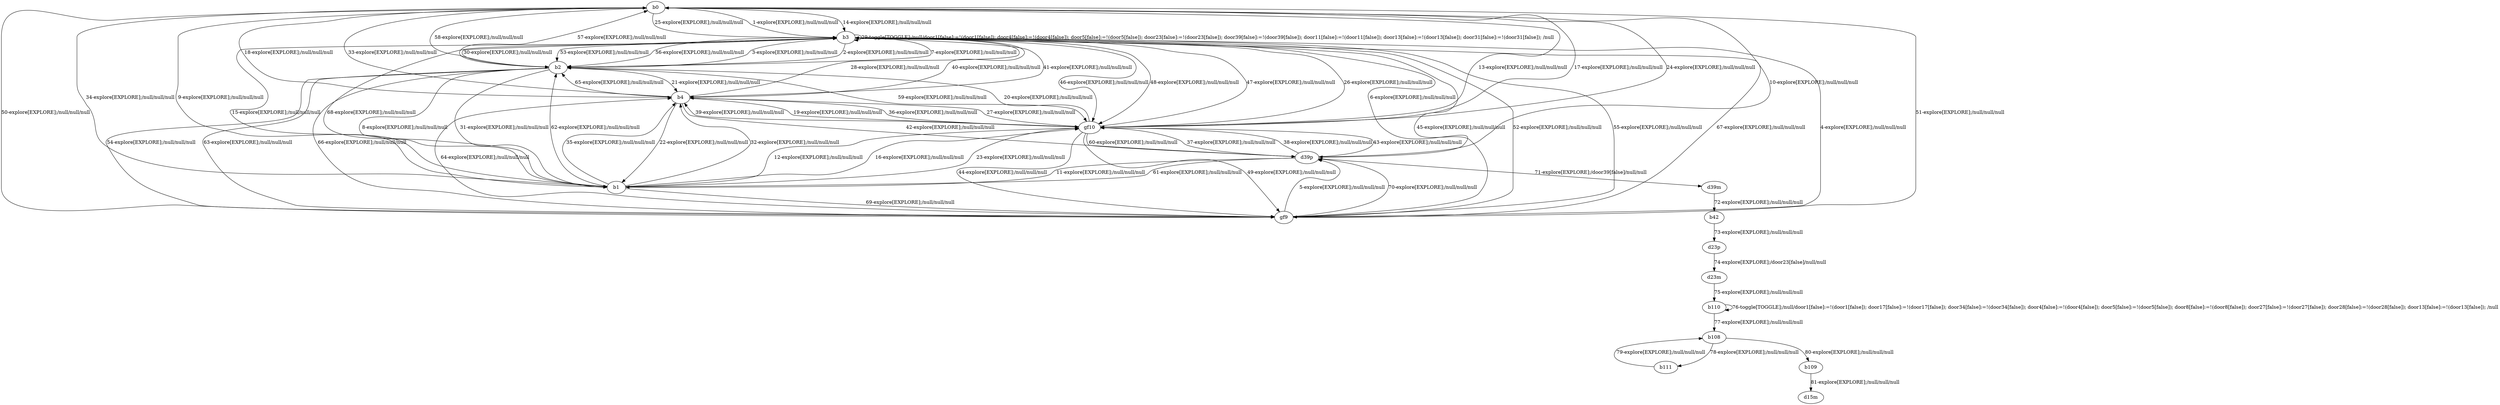 # Total number of goals covered by this test: 2
# b110 --> b110
# b110 --> b108

digraph g {
"b0" -> "b3" [label = "1-explore[EXPLORE];/null/null/null"];
"b3" -> "b2" [label = "2-explore[EXPLORE];/null/null/null"];
"b2" -> "b3" [label = "3-explore[EXPLORE];/null/null/null"];
"b3" -> "gf9" [label = "4-explore[EXPLORE];/null/null/null"];
"gf9" -> "d39p" [label = "5-explore[EXPLORE];/null/null/null"];
"d39p" -> "b3" [label = "6-explore[EXPLORE];/null/null/null"];
"b3" -> "b2" [label = "7-explore[EXPLORE];/null/null/null"];
"b2" -> "b1" [label = "8-explore[EXPLORE];/null/null/null"];
"b1" -> "b0" [label = "9-explore[EXPLORE];/null/null/null"];
"b0" -> "d39p" [label = "10-explore[EXPLORE];/null/null/null"];
"d39p" -> "b1" [label = "11-explore[EXPLORE];/null/null/null"];
"b1" -> "gf10" [label = "12-explore[EXPLORE];/null/null/null"];
"gf10" -> "b0" [label = "13-explore[EXPLORE];/null/null/null"];
"b0" -> "b3" [label = "14-explore[EXPLORE];/null/null/null"];
"b3" -> "b1" [label = "15-explore[EXPLORE];/null/null/null"];
"b1" -> "gf10" [label = "16-explore[EXPLORE];/null/null/null"];
"gf10" -> "b0" [label = "17-explore[EXPLORE];/null/null/null"];
"b0" -> "b4" [label = "18-explore[EXPLORE];/null/null/null"];
"b4" -> "gf10" [label = "19-explore[EXPLORE];/null/null/null"];
"gf10" -> "b2" [label = "20-explore[EXPLORE];/null/null/null"];
"b2" -> "b4" [label = "21-explore[EXPLORE];/null/null/null"];
"b4" -> "b1" [label = "22-explore[EXPLORE];/null/null/null"];
"b1" -> "gf10" [label = "23-explore[EXPLORE];/null/null/null"];
"gf10" -> "b0" [label = "24-explore[EXPLORE];/null/null/null"];
"b0" -> "b3" [label = "25-explore[EXPLORE];/null/null/null"];
"b3" -> "gf10" [label = "26-explore[EXPLORE];/null/null/null"];
"gf10" -> "b4" [label = "27-explore[EXPLORE];/null/null/null"];
"b4" -> "b3" [label = "28-explore[EXPLORE];/null/null/null"];
"b3" -> "b3" [label = "29-toggle[TOGGLE];/null/door1[false]:=!(door1[false]); door4[false]:=!(door4[false]); door5[false]:=!(door5[false]); door23[false]:=!(door23[false]); door39[false]:=!(door39[false]); door11[false]:=!(door11[false]); door13[false]:=!(door13[false]); door31[false]:=!(door31[false]); /null"];
"b3" -> "b2" [label = "30-explore[EXPLORE];/null/null/null"];
"b2" -> "b1" [label = "31-explore[EXPLORE];/null/null/null"];
"b1" -> "b4" [label = "32-explore[EXPLORE];/null/null/null"];
"b4" -> "b0" [label = "33-explore[EXPLORE];/null/null/null"];
"b0" -> "b1" [label = "34-explore[EXPLORE];/null/null/null"];
"b1" -> "b4" [label = "35-explore[EXPLORE];/null/null/null"];
"b4" -> "gf10" [label = "36-explore[EXPLORE];/null/null/null"];
"gf10" -> "d39p" [label = "37-explore[EXPLORE];/null/null/null"];
"d39p" -> "gf10" [label = "38-explore[EXPLORE];/null/null/null"];
"gf10" -> "b4" [label = "39-explore[EXPLORE];/null/null/null"];
"b4" -> "b3" [label = "40-explore[EXPLORE];/null/null/null"];
"b3" -> "b4" [label = "41-explore[EXPLORE];/null/null/null"];
"b4" -> "d39p" [label = "42-explore[EXPLORE];/null/null/null"];
"d39p" -> "gf10" [label = "43-explore[EXPLORE];/null/null/null"];
"gf10" -> "gf9" [label = "44-explore[EXPLORE];/null/null/null"];
"gf9" -> "b3" [label = "45-explore[EXPLORE];/null/null/null"];
"b3" -> "gf10" [label = "46-explore[EXPLORE];/null/null/null"];
"gf10" -> "b3" [label = "47-explore[EXPLORE];/null/null/null"];
"b3" -> "gf10" [label = "48-explore[EXPLORE];/null/null/null"];
"gf10" -> "gf9" [label = "49-explore[EXPLORE];/null/null/null"];
"gf9" -> "b0" [label = "50-explore[EXPLORE];/null/null/null"];
"b0" -> "gf9" [label = "51-explore[EXPLORE];/null/null/null"];
"gf9" -> "b3" [label = "52-explore[EXPLORE];/null/null/null"];
"b3" -> "b2" [label = "53-explore[EXPLORE];/null/null/null"];
"b2" -> "gf9" [label = "54-explore[EXPLORE];/null/null/null"];
"gf9" -> "b3" [label = "55-explore[EXPLORE];/null/null/null"];
"b3" -> "b2" [label = "56-explore[EXPLORE];/null/null/null"];
"b2" -> "b0" [label = "57-explore[EXPLORE];/null/null/null"];
"b0" -> "b2" [label = "58-explore[EXPLORE];/null/null/null"];
"b2" -> "gf10" [label = "59-explore[EXPLORE];/null/null/null"];
"gf10" -> "d39p" [label = "60-explore[EXPLORE];/null/null/null"];
"d39p" -> "b1" [label = "61-explore[EXPLORE];/null/null/null"];
"b1" -> "b2" [label = "62-explore[EXPLORE];/null/null/null"];
"b2" -> "gf9" [label = "63-explore[EXPLORE];/null/null/null"];
"gf9" -> "b4" [label = "64-explore[EXPLORE];/null/null/null"];
"b4" -> "b2" [label = "65-explore[EXPLORE];/null/null/null"];
"b2" -> "gf9" [label = "66-explore[EXPLORE];/null/null/null"];
"gf9" -> "b3" [label = "67-explore[EXPLORE];/null/null/null"];
"b3" -> "b1" [label = "68-explore[EXPLORE];/null/null/null"];
"b1" -> "gf9" [label = "69-explore[EXPLORE];/null/null/null"];
"gf9" -> "d39p" [label = "70-explore[EXPLORE];/null/null/null"];
"d39p" -> "d39m" [label = "71-explore[EXPLORE];/door39[false]/null/null"];
"d39m" -> "b42" [label = "72-explore[EXPLORE];/null/null/null"];
"b42" -> "d23p" [label = "73-explore[EXPLORE];/null/null/null"];
"d23p" -> "d23m" [label = "74-explore[EXPLORE];/door23[false]/null/null"];
"d23m" -> "b110" [label = "75-explore[EXPLORE];/null/null/null"];
"b110" -> "b110" [label = "76-toggle[TOGGLE];/null/door1[false]:=!(door1[false]); door17[false]:=!(door17[false]); door34[false]:=!(door34[false]); door4[false]:=!(door4[false]); door5[false]:=!(door5[false]); door8[false]:=!(door8[false]); door27[false]:=!(door27[false]); door28[false]:=!(door28[false]); door13[false]:=!(door13[false]); /null"];
"b110" -> "b108" [label = "77-explore[EXPLORE];/null/null/null"];
"b108" -> "b111" [label = "78-explore[EXPLORE];/null/null/null"];
"b111" -> "b108" [label = "79-explore[EXPLORE];/null/null/null"];
"b108" -> "b109" [label = "80-explore[EXPLORE];/null/null/null"];
"b109" -> "d15m" [label = "81-explore[EXPLORE];/null/null/null"];
}